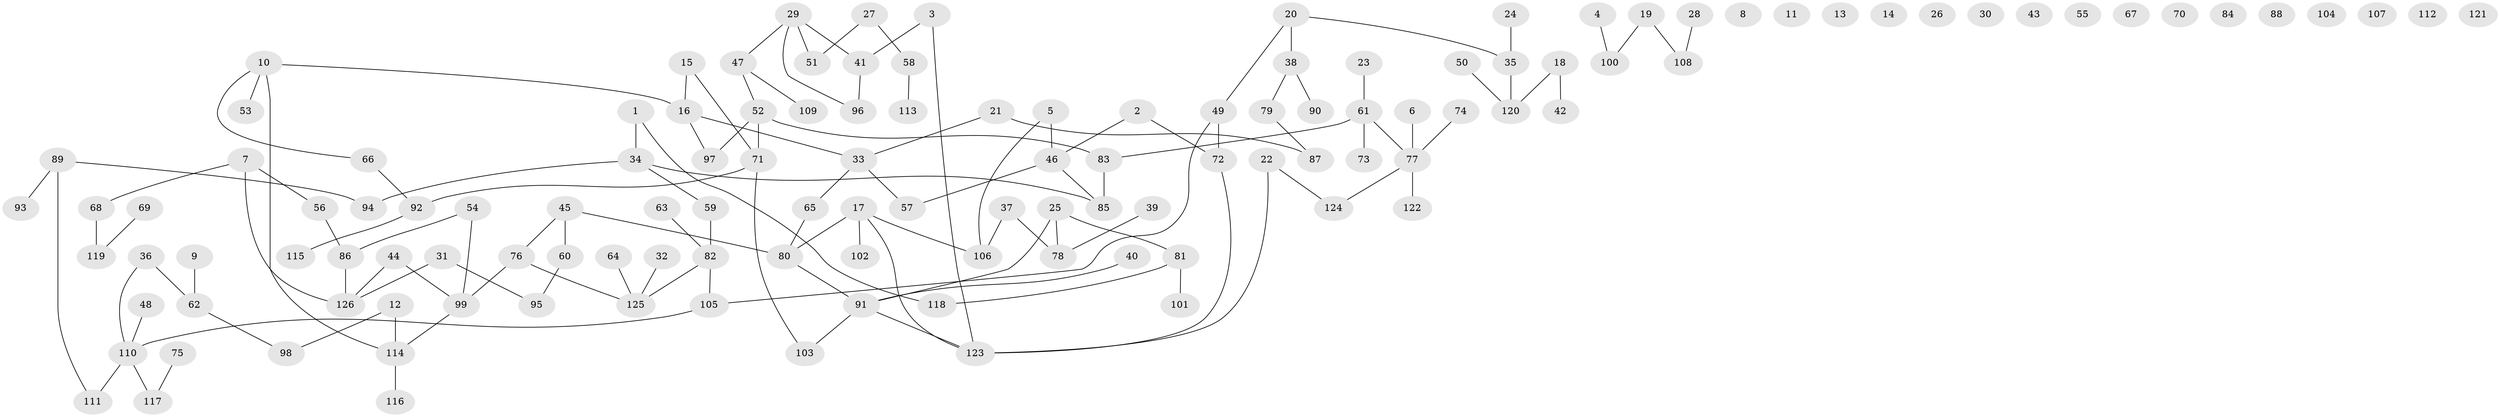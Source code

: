 // Generated by graph-tools (version 1.1) at 2025/00/03/09/25 03:00:52]
// undirected, 126 vertices, 129 edges
graph export_dot {
graph [start="1"]
  node [color=gray90,style=filled];
  1;
  2;
  3;
  4;
  5;
  6;
  7;
  8;
  9;
  10;
  11;
  12;
  13;
  14;
  15;
  16;
  17;
  18;
  19;
  20;
  21;
  22;
  23;
  24;
  25;
  26;
  27;
  28;
  29;
  30;
  31;
  32;
  33;
  34;
  35;
  36;
  37;
  38;
  39;
  40;
  41;
  42;
  43;
  44;
  45;
  46;
  47;
  48;
  49;
  50;
  51;
  52;
  53;
  54;
  55;
  56;
  57;
  58;
  59;
  60;
  61;
  62;
  63;
  64;
  65;
  66;
  67;
  68;
  69;
  70;
  71;
  72;
  73;
  74;
  75;
  76;
  77;
  78;
  79;
  80;
  81;
  82;
  83;
  84;
  85;
  86;
  87;
  88;
  89;
  90;
  91;
  92;
  93;
  94;
  95;
  96;
  97;
  98;
  99;
  100;
  101;
  102;
  103;
  104;
  105;
  106;
  107;
  108;
  109;
  110;
  111;
  112;
  113;
  114;
  115;
  116;
  117;
  118;
  119;
  120;
  121;
  122;
  123;
  124;
  125;
  126;
  1 -- 34;
  1 -- 118;
  2 -- 46;
  2 -- 72;
  3 -- 41;
  3 -- 123;
  4 -- 100;
  5 -- 46;
  5 -- 106;
  6 -- 77;
  7 -- 56;
  7 -- 68;
  7 -- 126;
  9 -- 62;
  10 -- 16;
  10 -- 53;
  10 -- 66;
  10 -- 114;
  12 -- 98;
  12 -- 114;
  15 -- 16;
  15 -- 71;
  16 -- 33;
  16 -- 97;
  17 -- 80;
  17 -- 102;
  17 -- 106;
  17 -- 123;
  18 -- 42;
  18 -- 120;
  19 -- 100;
  19 -- 108;
  20 -- 35;
  20 -- 38;
  20 -- 49;
  21 -- 33;
  21 -- 87;
  22 -- 123;
  22 -- 124;
  23 -- 61;
  24 -- 35;
  25 -- 78;
  25 -- 81;
  25 -- 91;
  27 -- 51;
  27 -- 58;
  28 -- 108;
  29 -- 41;
  29 -- 47;
  29 -- 51;
  29 -- 96;
  31 -- 95;
  31 -- 126;
  32 -- 125;
  33 -- 57;
  33 -- 65;
  34 -- 59;
  34 -- 85;
  34 -- 94;
  35 -- 120;
  36 -- 62;
  36 -- 110;
  37 -- 78;
  37 -- 106;
  38 -- 79;
  38 -- 90;
  39 -- 78;
  40 -- 91;
  41 -- 96;
  44 -- 99;
  44 -- 126;
  45 -- 60;
  45 -- 76;
  45 -- 80;
  46 -- 57;
  46 -- 85;
  47 -- 52;
  47 -- 109;
  48 -- 110;
  49 -- 72;
  49 -- 105;
  50 -- 120;
  52 -- 71;
  52 -- 83;
  52 -- 97;
  54 -- 86;
  54 -- 99;
  56 -- 86;
  58 -- 113;
  59 -- 82;
  60 -- 95;
  61 -- 73;
  61 -- 77;
  61 -- 83;
  62 -- 98;
  63 -- 82;
  64 -- 125;
  65 -- 80;
  66 -- 92;
  68 -- 119;
  69 -- 119;
  71 -- 92;
  71 -- 103;
  72 -- 123;
  74 -- 77;
  75 -- 117;
  76 -- 99;
  76 -- 125;
  77 -- 122;
  77 -- 124;
  79 -- 87;
  80 -- 91;
  81 -- 101;
  81 -- 118;
  82 -- 105;
  82 -- 125;
  83 -- 85;
  86 -- 126;
  89 -- 93;
  89 -- 94;
  89 -- 111;
  91 -- 103;
  91 -- 123;
  92 -- 115;
  99 -- 114;
  105 -- 110;
  110 -- 111;
  110 -- 117;
  114 -- 116;
}
